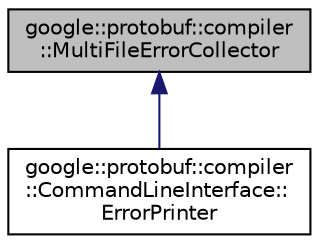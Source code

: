 digraph "google::protobuf::compiler::MultiFileErrorCollector"
{
 // LATEX_PDF_SIZE
  edge [fontname="Helvetica",fontsize="10",labelfontname="Helvetica",labelfontsize="10"];
  node [fontname="Helvetica",fontsize="10",shape=record];
  Node1 [label="google::protobuf::compiler\l::MultiFileErrorCollector",height=0.2,width=0.4,color="black", fillcolor="grey75", style="filled", fontcolor="black",tooltip=" "];
  Node1 -> Node2 [dir="back",color="midnightblue",fontsize="10",style="solid",fontname="Helvetica"];
  Node2 [label="google::protobuf::compiler\l::CommandLineInterface::\lErrorPrinter",height=0.2,width=0.4,color="black", fillcolor="white", style="filled",URL="$classgoogle_1_1protobuf_1_1compiler_1_1CommandLineInterface_1_1ErrorPrinter.html",tooltip=" "];
}
